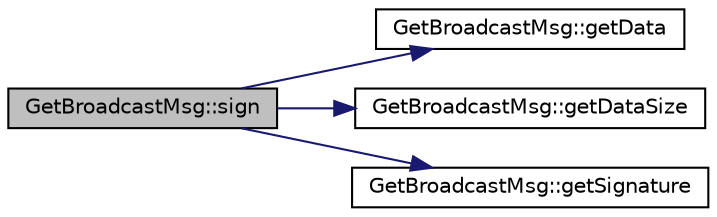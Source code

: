 digraph "GetBroadcastMsg::sign"
{
  edge [fontname="Helvetica",fontsize="10",labelfontname="Helvetica",labelfontsize="10"];
  node [fontname="Helvetica",fontsize="10",shape=record];
  rankdir="LR";
  Node12 [label="GetBroadcastMsg::sign",height=0.2,width=0.4,color="black", fillcolor="grey75", style="filled", fontcolor="black"];
  Node12 -> Node13 [color="midnightblue",fontsize="10",style="solid",fontname="Helvetica"];
  Node13 [label="GetBroadcastMsg::getData",height=0.2,width=0.4,color="black", fillcolor="white", style="filled",URL="$class_get_broadcast_msg.html#a15f4deca4392e34cd7a2eb4152a25696",tooltip="Get pointer to command data structure. "];
  Node12 -> Node14 [color="midnightblue",fontsize="10",style="solid",fontname="Helvetica"];
  Node14 [label="GetBroadcastMsg::getDataSize",height=0.2,width=0.4,color="black", fillcolor="white", style="filled",URL="$class_get_broadcast_msg.html#a14727d3799927ebc8cd5d4254ffaccbb",tooltip="Get data struct size. Without signature. "];
  Node12 -> Node15 [color="midnightblue",fontsize="10",style="solid",fontname="Helvetica"];
  Node15 [label="GetBroadcastMsg::getSignature",height=0.2,width=0.4,color="black", fillcolor="white", style="filled",URL="$class_get_broadcast_msg.html#ac1b897068528feefd7b15f0255cd1466",tooltip="Get pointer to signature data. "];
}
